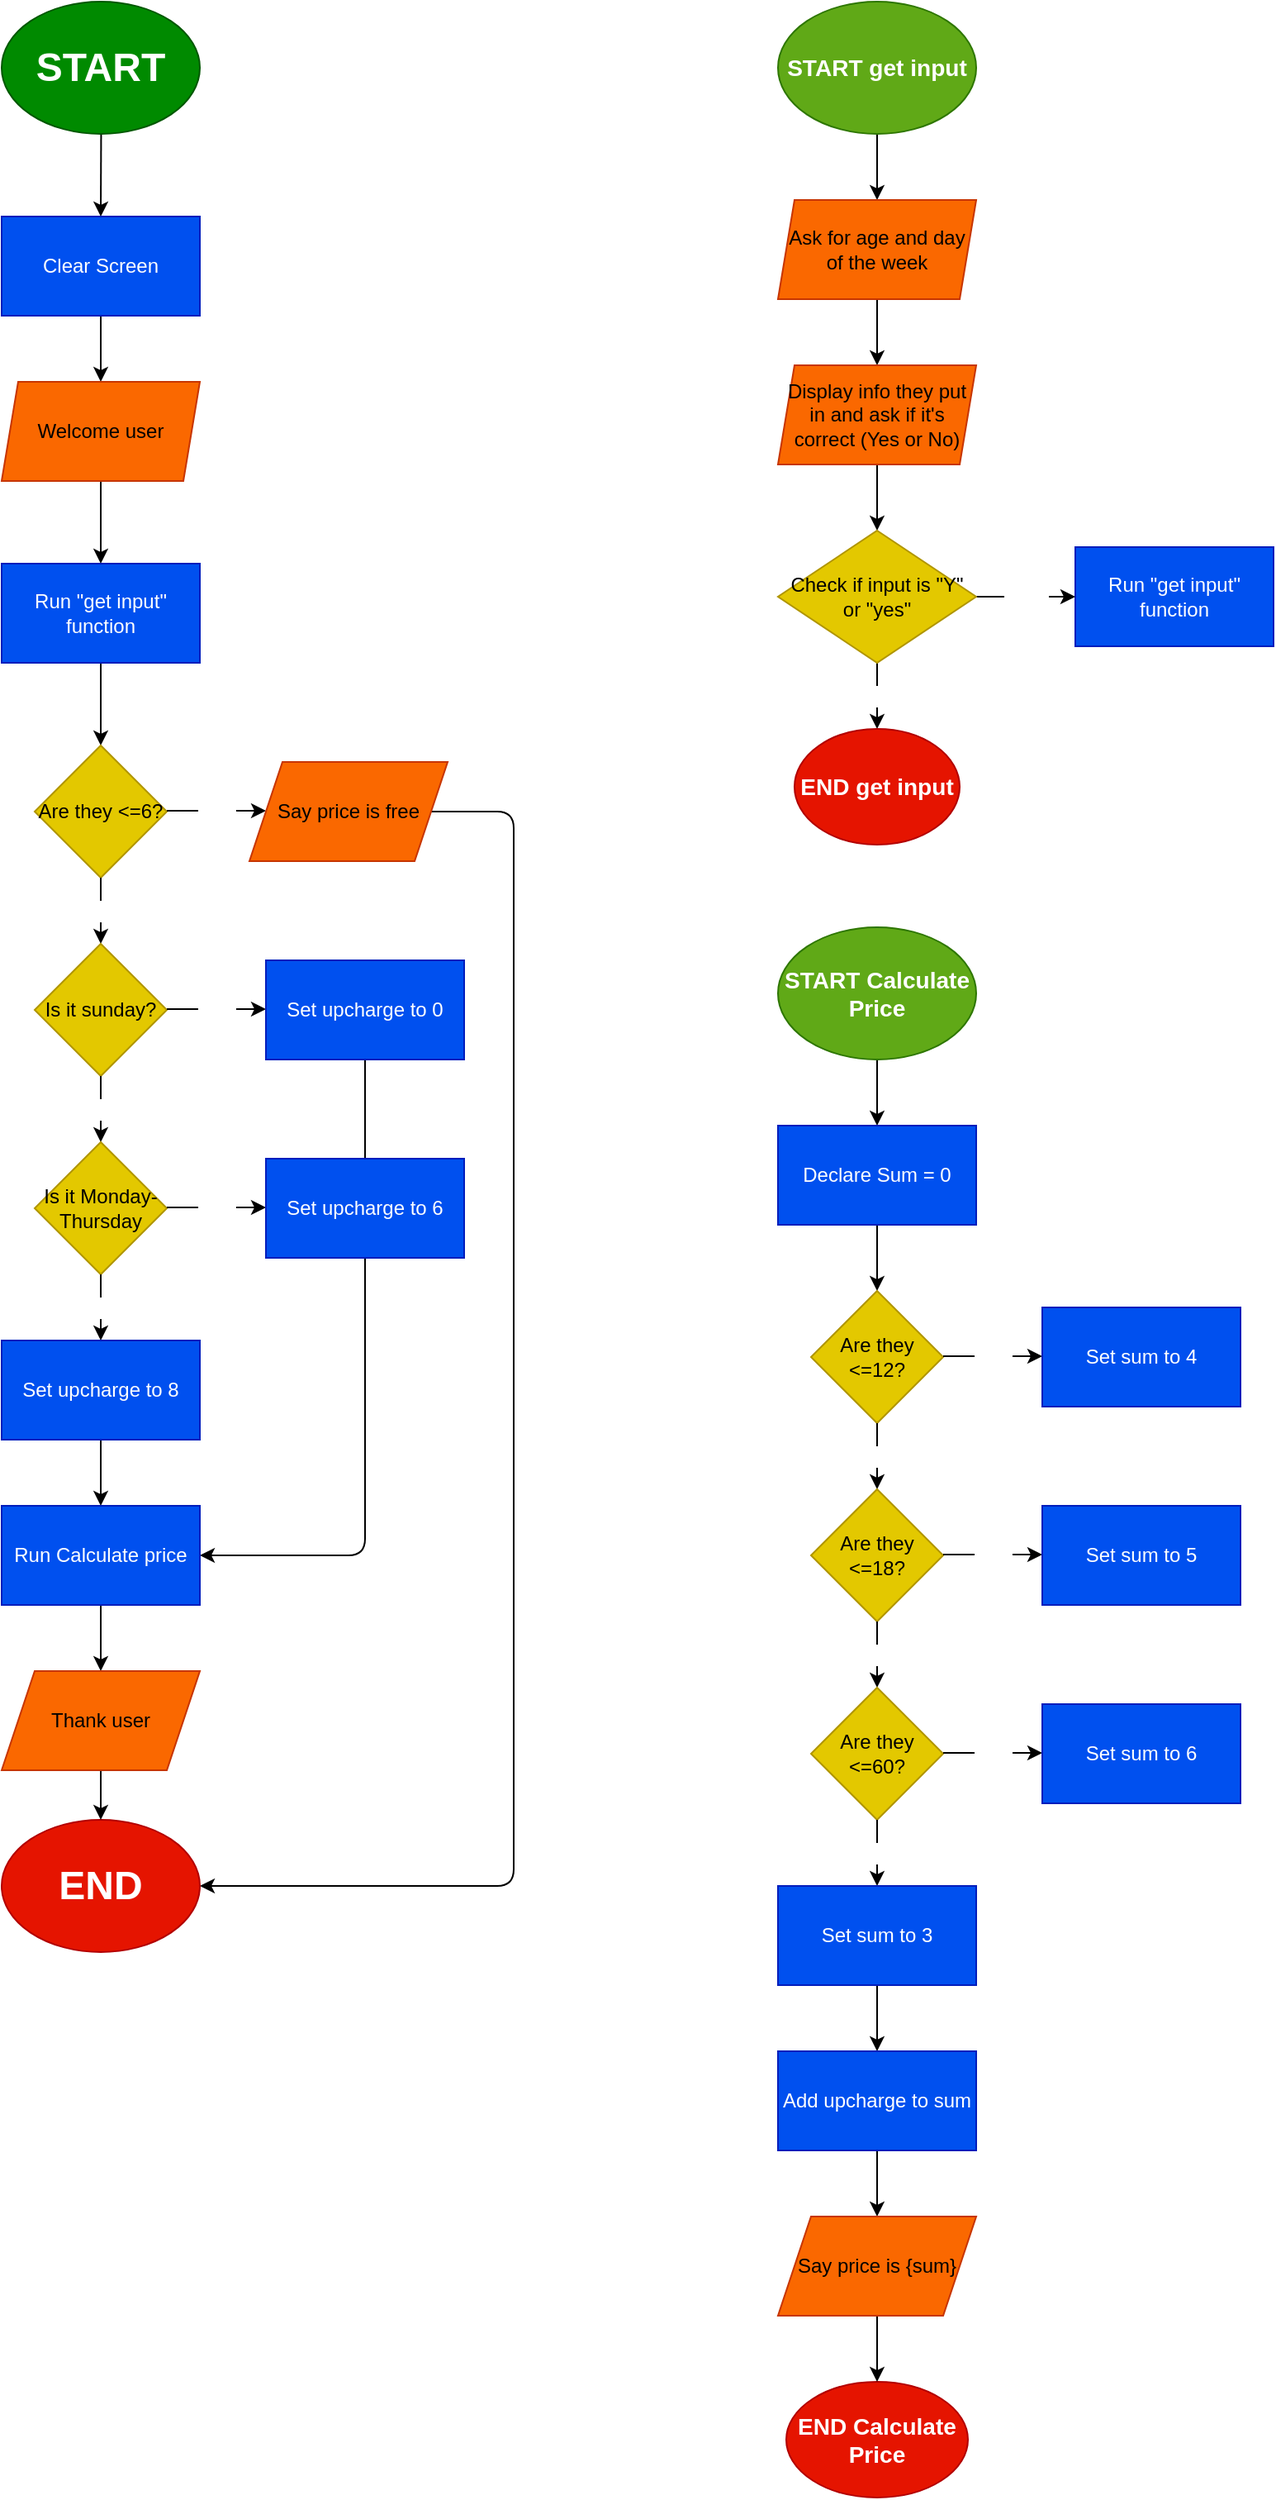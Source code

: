 <mxfile>
    <diagram name="Page-1" id="SWQLnrmFkrThS0bQeGFj">
        <mxGraphModel dx="1278" dy="971" grid="1" gridSize="10" guides="1" tooltips="1" connect="1" arrows="1" fold="1" page="1" pageScale="1" pageWidth="850" pageHeight="1100" math="0" shadow="0">
            <root>
                <mxCell id="0"/>
                <mxCell id="1" parent="0"/>
                <mxCell id="3" value="" style="edgeStyle=none;html=1;exitX=0.5;exitY=1;exitDx=0;exitDy=0;" edge="1" parent="1" source="45" target="2">
                    <mxGeometry relative="1" as="geometry"/>
                </mxCell>
                <mxCell id="47" value="" style="edgeStyle=none;html=1;fontColor=#FFFFFF;" edge="1" parent="1" source="inww-lfzmVOaHFKNsn9x-1" target="45">
                    <mxGeometry relative="1" as="geometry"/>
                </mxCell>
                <mxCell id="inww-lfzmVOaHFKNsn9x-1" value="&lt;h1&gt;START&lt;br&gt;&lt;/h1&gt;" style="ellipse;whiteSpace=wrap;html=1;fillColor=#008a00;strokeColor=#005700;fontColor=#ffffff;rounded=0;" parent="1" vertex="1">
                    <mxGeometry x="50" y="70" width="120" height="80" as="geometry"/>
                </mxCell>
                <mxCell id="5" value="" style="edgeStyle=none;html=1;" edge="1" parent="1">
                    <mxGeometry relative="1" as="geometry">
                        <mxPoint x="110" y="360" as="sourcePoint"/>
                        <mxPoint x="110" y="410" as="targetPoint"/>
                    </mxGeometry>
                </mxCell>
                <mxCell id="2" value="Welcome user&lt;br&gt;" style="shape=parallelogram;perimeter=parallelogramPerimeter;whiteSpace=wrap;html=1;fixedSize=1;fillColor=#fa6800;fontColor=#000000;strokeColor=#C73500;size=10;" vertex="1" parent="1">
                    <mxGeometry x="50" y="300" width="120" height="60" as="geometry"/>
                </mxCell>
                <mxCell id="20" value="" style="edgeStyle=none;html=1;fontColor=#FFFFFF;" edge="1" parent="1" source="6" target="19">
                    <mxGeometry relative="1" as="geometry"/>
                </mxCell>
                <mxCell id="6" value="Run &quot;get input&quot; function" style="rounded=0;whiteSpace=wrap;html=1;fontColor=#ffffff;fillColor=#0050ef;strokeColor=#001DBC;" vertex="1" parent="1">
                    <mxGeometry x="50" y="410" width="120" height="60" as="geometry"/>
                </mxCell>
                <mxCell id="9" value="" style="edgeStyle=none;html=1;fontColor=#000000;" edge="1" parent="1" source="7" target="8">
                    <mxGeometry relative="1" as="geometry"/>
                </mxCell>
                <mxCell id="7" value="&lt;h3&gt;START get input&lt;/h3&gt;" style="ellipse;whiteSpace=wrap;html=1;fillColor=#60a917;strokeColor=#2D7600;fontColor=#ffffff;rounded=0;" vertex="1" parent="1">
                    <mxGeometry x="520" y="70" width="120" height="80" as="geometry"/>
                </mxCell>
                <mxCell id="11" value="" style="edgeStyle=none;html=1;fontColor=#000000;entryX=0.5;entryY=0;entryDx=0;entryDy=0;" edge="1" parent="1" source="8" target="13">
                    <mxGeometry relative="1" as="geometry">
                        <mxPoint x="580" y="300" as="targetPoint"/>
                    </mxGeometry>
                </mxCell>
                <mxCell id="8" value="Ask for age and day of the week" style="shape=parallelogram;perimeter=parallelogramPerimeter;whiteSpace=wrap;html=1;fixedSize=1;fillColor=#fa6800;strokeColor=#C73500;fontColor=#000000;rounded=0;size=10;" vertex="1" parent="1">
                    <mxGeometry x="520" y="190" width="120" height="60" as="geometry"/>
                </mxCell>
                <mxCell id="12" value="Run &quot;get input&quot; function" style="rounded=0;whiteSpace=wrap;html=1;fontColor=#ffffff;fillColor=#0050ef;strokeColor=#001DBC;" vertex="1" parent="1">
                    <mxGeometry x="700" y="400" width="120" height="60" as="geometry"/>
                </mxCell>
                <mxCell id="15" value="" style="edgeStyle=none;html=1;fontColor=#000000;" edge="1" parent="1" source="13" target="14">
                    <mxGeometry relative="1" as="geometry"/>
                </mxCell>
                <mxCell id="13" value="Display info they put in and ask if it's correct (Yes or No)" style="shape=parallelogram;perimeter=parallelogramPerimeter;whiteSpace=wrap;html=1;fixedSize=1;fillColor=#fa6800;strokeColor=#C73500;fontColor=#000000;rounded=0;size=10;" vertex="1" parent="1">
                    <mxGeometry x="520" y="290" width="120" height="60" as="geometry"/>
                </mxCell>
                <mxCell id="16" value="False" style="edgeStyle=none;html=1;fontColor=#FFFFFF;" edge="1" parent="1" source="14" target="12">
                    <mxGeometry relative="1" as="geometry"/>
                </mxCell>
                <mxCell id="18" value="&lt;font color=&quot;#ffffff&quot;&gt;True&lt;/font&gt;" style="edgeStyle=none;html=1;fontColor=#000000;" edge="1" parent="1" source="14" target="17">
                    <mxGeometry relative="1" as="geometry"/>
                </mxCell>
                <mxCell id="14" value="Check if input is &quot;Y&quot; or &quot;yes&quot;" style="rhombus;whiteSpace=wrap;html=1;fillColor=#e3c800;strokeColor=#B09500;fontColor=#000000;rounded=0;" vertex="1" parent="1">
                    <mxGeometry x="520" y="390" width="120" height="80" as="geometry"/>
                </mxCell>
                <mxCell id="17" value="&lt;h3&gt;END get input&lt;/h3&gt;" style="ellipse;whiteSpace=wrap;html=1;fillColor=#e51400;strokeColor=#B20000;fontColor=#ffffff;rounded=0;" vertex="1" parent="1">
                    <mxGeometry x="530" y="510" width="100" height="70" as="geometry"/>
                </mxCell>
                <mxCell id="19" value="Are they &amp;lt;=6?" style="rhombus;whiteSpace=wrap;html=1;fillColor=#e3c800;strokeColor=#B09500;fontColor=#000000;rounded=0;" vertex="1" parent="1">
                    <mxGeometry x="70" y="520" width="80" height="80" as="geometry"/>
                </mxCell>
                <mxCell id="21" value="True" style="edgeStyle=none;html=1;fontColor=#FFFFFF;" edge="1" parent="1">
                    <mxGeometry relative="1" as="geometry">
                        <mxPoint x="150" y="559.5" as="sourcePoint"/>
                        <mxPoint x="210" y="559.5" as="targetPoint"/>
                        <mxPoint as="offset"/>
                    </mxGeometry>
                </mxCell>
                <mxCell id="22" value="&lt;font color=&quot;#ffffff&quot;&gt;False&lt;/font&gt;" style="edgeStyle=none;html=1;fontColor=#000000;" edge="1" parent="1">
                    <mxGeometry relative="1" as="geometry">
                        <mxPoint x="110" y="600" as="sourcePoint"/>
                        <mxPoint x="110" y="640" as="targetPoint"/>
                        <mxPoint as="offset"/>
                    </mxGeometry>
                </mxCell>
                <mxCell id="26" value="" style="edgeStyle=none;html=1;fontColor=#FFFFFF;exitX=0.5;exitY=1;exitDx=0;exitDy=0;entryX=1;entryY=0.5;entryDx=0;entryDy=0;" edge="1" parent="1" source="31" target="43">
                    <mxGeometry x="0.018" relative="1" as="geometry">
                        <mxPoint x="180" y="1070" as="targetPoint"/>
                        <mxPoint x="260" y="1140" as="sourcePoint"/>
                        <Array as="points">
                            <mxPoint x="270" y="1010"/>
                        </Array>
                        <mxPoint as="offset"/>
                    </mxGeometry>
                </mxCell>
                <mxCell id="41" style="edgeStyle=none;html=1;fontColor=#FFFFFF;entryX=1;entryY=0.5;entryDx=0;entryDy=0;exitX=1;exitY=0.5;exitDx=0;exitDy=0;" edge="1" parent="1" source="24" target="25">
                    <mxGeometry relative="1" as="geometry">
                        <mxPoint x="350" y="560" as="targetPoint"/>
                        <mxPoint x="340" y="560" as="sourcePoint"/>
                        <Array as="points">
                            <mxPoint x="360" y="560"/>
                            <mxPoint x="360" y="1210"/>
                        </Array>
                    </mxGeometry>
                </mxCell>
                <mxCell id="24" value="Say price is free" style="shape=parallelogram;perimeter=parallelogramPerimeter;whiteSpace=wrap;html=1;fixedSize=1;fontColor=#000000;fillColor=#fa6800;strokeColor=#C73500;size=20;" vertex="1" parent="1">
                    <mxGeometry x="200" y="530" width="120" height="60" as="geometry"/>
                </mxCell>
                <mxCell id="25" value="&lt;h1&gt;END&lt;/h1&gt;" style="ellipse;whiteSpace=wrap;html=1;fontColor=#ffffff;fillColor=#e51400;strokeColor=#B20000;" vertex="1" parent="1">
                    <mxGeometry x="50" y="1170" width="120" height="80" as="geometry"/>
                </mxCell>
                <mxCell id="28" value="Is it sunday?" style="rhombus;whiteSpace=wrap;html=1;fillColor=#e3c800;strokeColor=#B09500;fontColor=#000000;rounded=0;" vertex="1" parent="1">
                    <mxGeometry x="70" y="640" width="80" height="80" as="geometry"/>
                </mxCell>
                <mxCell id="29" value="True" style="edgeStyle=none;html=1;fontColor=#FFFFFF;" edge="1" parent="1">
                    <mxGeometry relative="1" as="geometry">
                        <mxPoint x="150" y="679.5" as="sourcePoint"/>
                        <mxPoint x="210" y="679.5" as="targetPoint"/>
                        <mxPoint as="offset"/>
                    </mxGeometry>
                </mxCell>
                <mxCell id="30" value="&lt;font color=&quot;#ffffff&quot;&gt;False&lt;/font&gt;" style="edgeStyle=none;html=1;fontColor=#000000;" edge="1" parent="1">
                    <mxGeometry relative="1" as="geometry">
                        <mxPoint x="110" y="720" as="sourcePoint"/>
                        <mxPoint x="110" y="760" as="targetPoint"/>
                        <mxPoint as="offset"/>
                    </mxGeometry>
                </mxCell>
                <mxCell id="31" value="Set upcharge to 0" style="shape=parallelogram;perimeter=parallelogramPerimeter;whiteSpace=wrap;html=1;fixedSize=1;fontColor=#ffffff;fillColor=#0050ef;strokeColor=#001DBC;size=-10;" vertex="1" parent="1">
                    <mxGeometry x="210" y="650" width="120" height="60" as="geometry"/>
                </mxCell>
                <mxCell id="32" value="Is it Monday- Thursday" style="rhombus;whiteSpace=wrap;html=1;fillColor=#e3c800;strokeColor=#B09500;fontColor=#000000;rounded=0;" vertex="1" parent="1">
                    <mxGeometry x="70" y="760" width="80" height="80" as="geometry"/>
                </mxCell>
                <mxCell id="33" value="True" style="edgeStyle=none;html=1;fontColor=#FFFFFF;" edge="1" parent="1">
                    <mxGeometry relative="1" as="geometry">
                        <mxPoint x="150" y="799.5" as="sourcePoint"/>
                        <mxPoint x="210" y="799.5" as="targetPoint"/>
                        <mxPoint as="offset"/>
                    </mxGeometry>
                </mxCell>
                <mxCell id="34" value="&lt;font color=&quot;#ffffff&quot;&gt;False&lt;/font&gt;" style="edgeStyle=none;html=1;fontColor=#000000;" edge="1" parent="1">
                    <mxGeometry relative="1" as="geometry">
                        <mxPoint x="110" y="840" as="sourcePoint"/>
                        <mxPoint x="110" y="880" as="targetPoint"/>
                        <mxPoint as="offset"/>
                    </mxGeometry>
                </mxCell>
                <mxCell id="35" value="Set upcharge to 6" style="shape=parallelogram;perimeter=parallelogramPerimeter;whiteSpace=wrap;html=1;fixedSize=1;fontColor=#ffffff;fillColor=#0050ef;strokeColor=#001DBC;size=0;" vertex="1" parent="1">
                    <mxGeometry x="210" y="770" width="120" height="60" as="geometry"/>
                </mxCell>
                <mxCell id="44" value="" style="edgeStyle=none;html=1;fontColor=#FFFFFF;" edge="1" parent="1" source="39" target="43">
                    <mxGeometry relative="1" as="geometry"/>
                </mxCell>
                <mxCell id="39" value="Set upcharge to 8" style="shape=parallelogram;perimeter=parallelogramPerimeter;whiteSpace=wrap;html=1;fixedSize=1;fontColor=#ffffff;fillColor=#0050ef;strokeColor=#001DBC;size=-10;" vertex="1" parent="1">
                    <mxGeometry x="50" y="880" width="120" height="60" as="geometry"/>
                </mxCell>
                <mxCell id="59" value="" style="edgeStyle=none;html=1;fontColor=#FFFFFF;" edge="1" parent="1" source="43">
                    <mxGeometry relative="1" as="geometry">
                        <mxPoint x="110" y="1080" as="targetPoint"/>
                    </mxGeometry>
                </mxCell>
                <mxCell id="43" value="Run Calculate price" style="whiteSpace=wrap;html=1;fillColor=#0050ef;strokeColor=#001DBC;fontColor=#ffffff;" vertex="1" parent="1">
                    <mxGeometry x="50" y="980" width="120" height="60" as="geometry"/>
                </mxCell>
                <mxCell id="45" value="Clear Screen" style="whiteSpace=wrap;html=1;fillColor=#0050ef;strokeColor=#001DBC;fontColor=#ffffff;" vertex="1" parent="1">
                    <mxGeometry x="50" y="200" width="120" height="60" as="geometry"/>
                </mxCell>
                <mxCell id="48" value="" style="edgeStyle=none;html=1;fontColor=#000000;" edge="1" parent="1" source="49">
                    <mxGeometry relative="1" as="geometry">
                        <mxPoint x="580" y="750" as="targetPoint"/>
                    </mxGeometry>
                </mxCell>
                <mxCell id="49" value="&lt;h3&gt;START Calculate Price&lt;/h3&gt;" style="ellipse;whiteSpace=wrap;html=1;fillColor=#60a917;strokeColor=#2D7600;fontColor=#ffffff;rounded=0;" vertex="1" parent="1">
                    <mxGeometry x="520" y="630" width="120" height="80" as="geometry"/>
                </mxCell>
                <mxCell id="69" value="" style="edgeStyle=none;html=1;fontColor=#FFFFFF;" edge="1" parent="1" source="52" target="60">
                    <mxGeometry relative="1" as="geometry"/>
                </mxCell>
                <mxCell id="52" value="Declare Sum = 0" style="rounded=0;whiteSpace=wrap;html=1;fontColor=#ffffff;fillColor=#0050ef;strokeColor=#001DBC;" vertex="1" parent="1">
                    <mxGeometry x="520" y="750" width="120" height="60" as="geometry"/>
                </mxCell>
                <mxCell id="58" value="&lt;h3&gt;END Calculate Price&lt;/h3&gt;" style="ellipse;whiteSpace=wrap;html=1;fillColor=#e51400;strokeColor=#B20000;fontColor=#ffffff;rounded=0;" vertex="1" parent="1">
                    <mxGeometry x="525" y="1510" width="110" height="70" as="geometry"/>
                </mxCell>
                <mxCell id="60" value="Are they &amp;lt;=12?" style="rhombus;whiteSpace=wrap;html=1;fillColor=#e3c800;strokeColor=#B09500;fontColor=#000000;rounded=0;" vertex="1" parent="1">
                    <mxGeometry x="540" y="850" width="80" height="80" as="geometry"/>
                </mxCell>
                <mxCell id="61" value="True" style="edgeStyle=none;html=1;fontColor=#FFFFFF;" edge="1" parent="1">
                    <mxGeometry relative="1" as="geometry">
                        <mxPoint x="620" y="889.5" as="sourcePoint"/>
                        <mxPoint x="680" y="889.5" as="targetPoint"/>
                        <mxPoint as="offset"/>
                    </mxGeometry>
                </mxCell>
                <mxCell id="62" value="&lt;font color=&quot;#ffffff&quot;&gt;False&lt;/font&gt;" style="edgeStyle=none;html=1;fontColor=#000000;" edge="1" parent="1">
                    <mxGeometry relative="1" as="geometry">
                        <mxPoint x="580" y="930" as="sourcePoint"/>
                        <mxPoint x="580" y="970" as="targetPoint"/>
                        <mxPoint as="offset"/>
                    </mxGeometry>
                </mxCell>
                <mxCell id="63" value="Are they &amp;lt;=18?" style="rhombus;whiteSpace=wrap;html=1;fillColor=#e3c800;strokeColor=#B09500;fontColor=#000000;rounded=0;" vertex="1" parent="1">
                    <mxGeometry x="540" y="970" width="80" height="80" as="geometry"/>
                </mxCell>
                <mxCell id="64" value="True" style="edgeStyle=none;html=1;fontColor=#FFFFFF;" edge="1" parent="1">
                    <mxGeometry relative="1" as="geometry">
                        <mxPoint x="620" y="1009.5" as="sourcePoint"/>
                        <mxPoint x="680" y="1009.5" as="targetPoint"/>
                        <mxPoint as="offset"/>
                    </mxGeometry>
                </mxCell>
                <mxCell id="65" value="&lt;font color=&quot;#ffffff&quot;&gt;False&lt;/font&gt;" style="edgeStyle=none;html=1;fontColor=#000000;" edge="1" parent="1">
                    <mxGeometry relative="1" as="geometry">
                        <mxPoint x="580" y="1050" as="sourcePoint"/>
                        <mxPoint x="580" y="1090" as="targetPoint"/>
                        <mxPoint as="offset"/>
                    </mxGeometry>
                </mxCell>
                <mxCell id="66" value="Are they &amp;lt;=60?" style="rhombus;whiteSpace=wrap;html=1;fillColor=#e3c800;strokeColor=#B09500;fontColor=#000000;rounded=0;" vertex="1" parent="1">
                    <mxGeometry x="540" y="1090" width="80" height="80" as="geometry"/>
                </mxCell>
                <mxCell id="67" value="True" style="edgeStyle=none;html=1;fontColor=#FFFFFF;" edge="1" parent="1">
                    <mxGeometry relative="1" as="geometry">
                        <mxPoint x="620" y="1129.5" as="sourcePoint"/>
                        <mxPoint x="680" y="1129.5" as="targetPoint"/>
                        <mxPoint as="offset"/>
                    </mxGeometry>
                </mxCell>
                <mxCell id="68" value="&lt;font color=&quot;#ffffff&quot;&gt;False&lt;/font&gt;" style="edgeStyle=none;html=1;fontColor=#000000;" edge="1" parent="1">
                    <mxGeometry relative="1" as="geometry">
                        <mxPoint x="580" y="1170" as="sourcePoint"/>
                        <mxPoint x="580" y="1210" as="targetPoint"/>
                        <mxPoint as="offset"/>
                    </mxGeometry>
                </mxCell>
                <mxCell id="71" value="Set sum to 4" style="rounded=0;whiteSpace=wrap;html=1;fontColor=#ffffff;fillColor=#0050ef;strokeColor=#001DBC;" vertex="1" parent="1">
                    <mxGeometry x="680" y="860" width="120" height="60" as="geometry"/>
                </mxCell>
                <mxCell id="72" value="Set sum to 5" style="rounded=0;whiteSpace=wrap;html=1;fontColor=#ffffff;fillColor=#0050ef;strokeColor=#001DBC;" vertex="1" parent="1">
                    <mxGeometry x="680" y="980" width="120" height="60" as="geometry"/>
                </mxCell>
                <mxCell id="73" value="Set sum to 6" style="rounded=0;whiteSpace=wrap;html=1;fontColor=#ffffff;fillColor=#0050ef;strokeColor=#001DBC;" vertex="1" parent="1">
                    <mxGeometry x="680" y="1100" width="120" height="60" as="geometry"/>
                </mxCell>
                <mxCell id="79" value="" style="edgeStyle=none;html=1;fontColor=#FFFFFF;" edge="1" parent="1" source="74" target="78">
                    <mxGeometry relative="1" as="geometry"/>
                </mxCell>
                <mxCell id="74" value="Set sum to 3" style="rounded=0;whiteSpace=wrap;html=1;fontColor=#ffffff;fillColor=#0050ef;strokeColor=#001DBC;" vertex="1" parent="1">
                    <mxGeometry x="520" y="1210" width="120" height="60" as="geometry"/>
                </mxCell>
                <mxCell id="81" value="" style="edgeStyle=none;html=1;fontColor=#FFFFFF;" edge="1" parent="1" source="78" target="80">
                    <mxGeometry relative="1" as="geometry"/>
                </mxCell>
                <mxCell id="78" value="Add upcharge to sum" style="whiteSpace=wrap;html=1;fillColor=#0050ef;strokeColor=#001DBC;fontColor=#ffffff;rounded=0;" vertex="1" parent="1">
                    <mxGeometry x="520" y="1310" width="120" height="60" as="geometry"/>
                </mxCell>
                <mxCell id="82" value="" style="edgeStyle=none;html=1;fontColor=#FFFFFF;" edge="1" parent="1" source="80" target="58">
                    <mxGeometry relative="1" as="geometry"/>
                </mxCell>
                <mxCell id="80" value="Say price is {sum}" style="shape=parallelogram;perimeter=parallelogramPerimeter;whiteSpace=wrap;html=1;fixedSize=1;fontColor=#000000;fillColor=#fa6800;strokeColor=#C73500;size=20;" vertex="1" parent="1">
                    <mxGeometry x="520" y="1410" width="120" height="60" as="geometry"/>
                </mxCell>
                <mxCell id="84" value="" style="edgeStyle=none;html=1;fontColor=#FFFFFF;" edge="1" parent="1" source="83" target="25">
                    <mxGeometry relative="1" as="geometry"/>
                </mxCell>
                <mxCell id="83" value="Thank user" style="shape=parallelogram;perimeter=parallelogramPerimeter;whiteSpace=wrap;html=1;fixedSize=1;fontColor=#000000;fillColor=#fa6800;strokeColor=#C73500;size=20;" vertex="1" parent="1">
                    <mxGeometry x="50" y="1080" width="120" height="60" as="geometry"/>
                </mxCell>
            </root>
        </mxGraphModel>
    </diagram>
</mxfile>